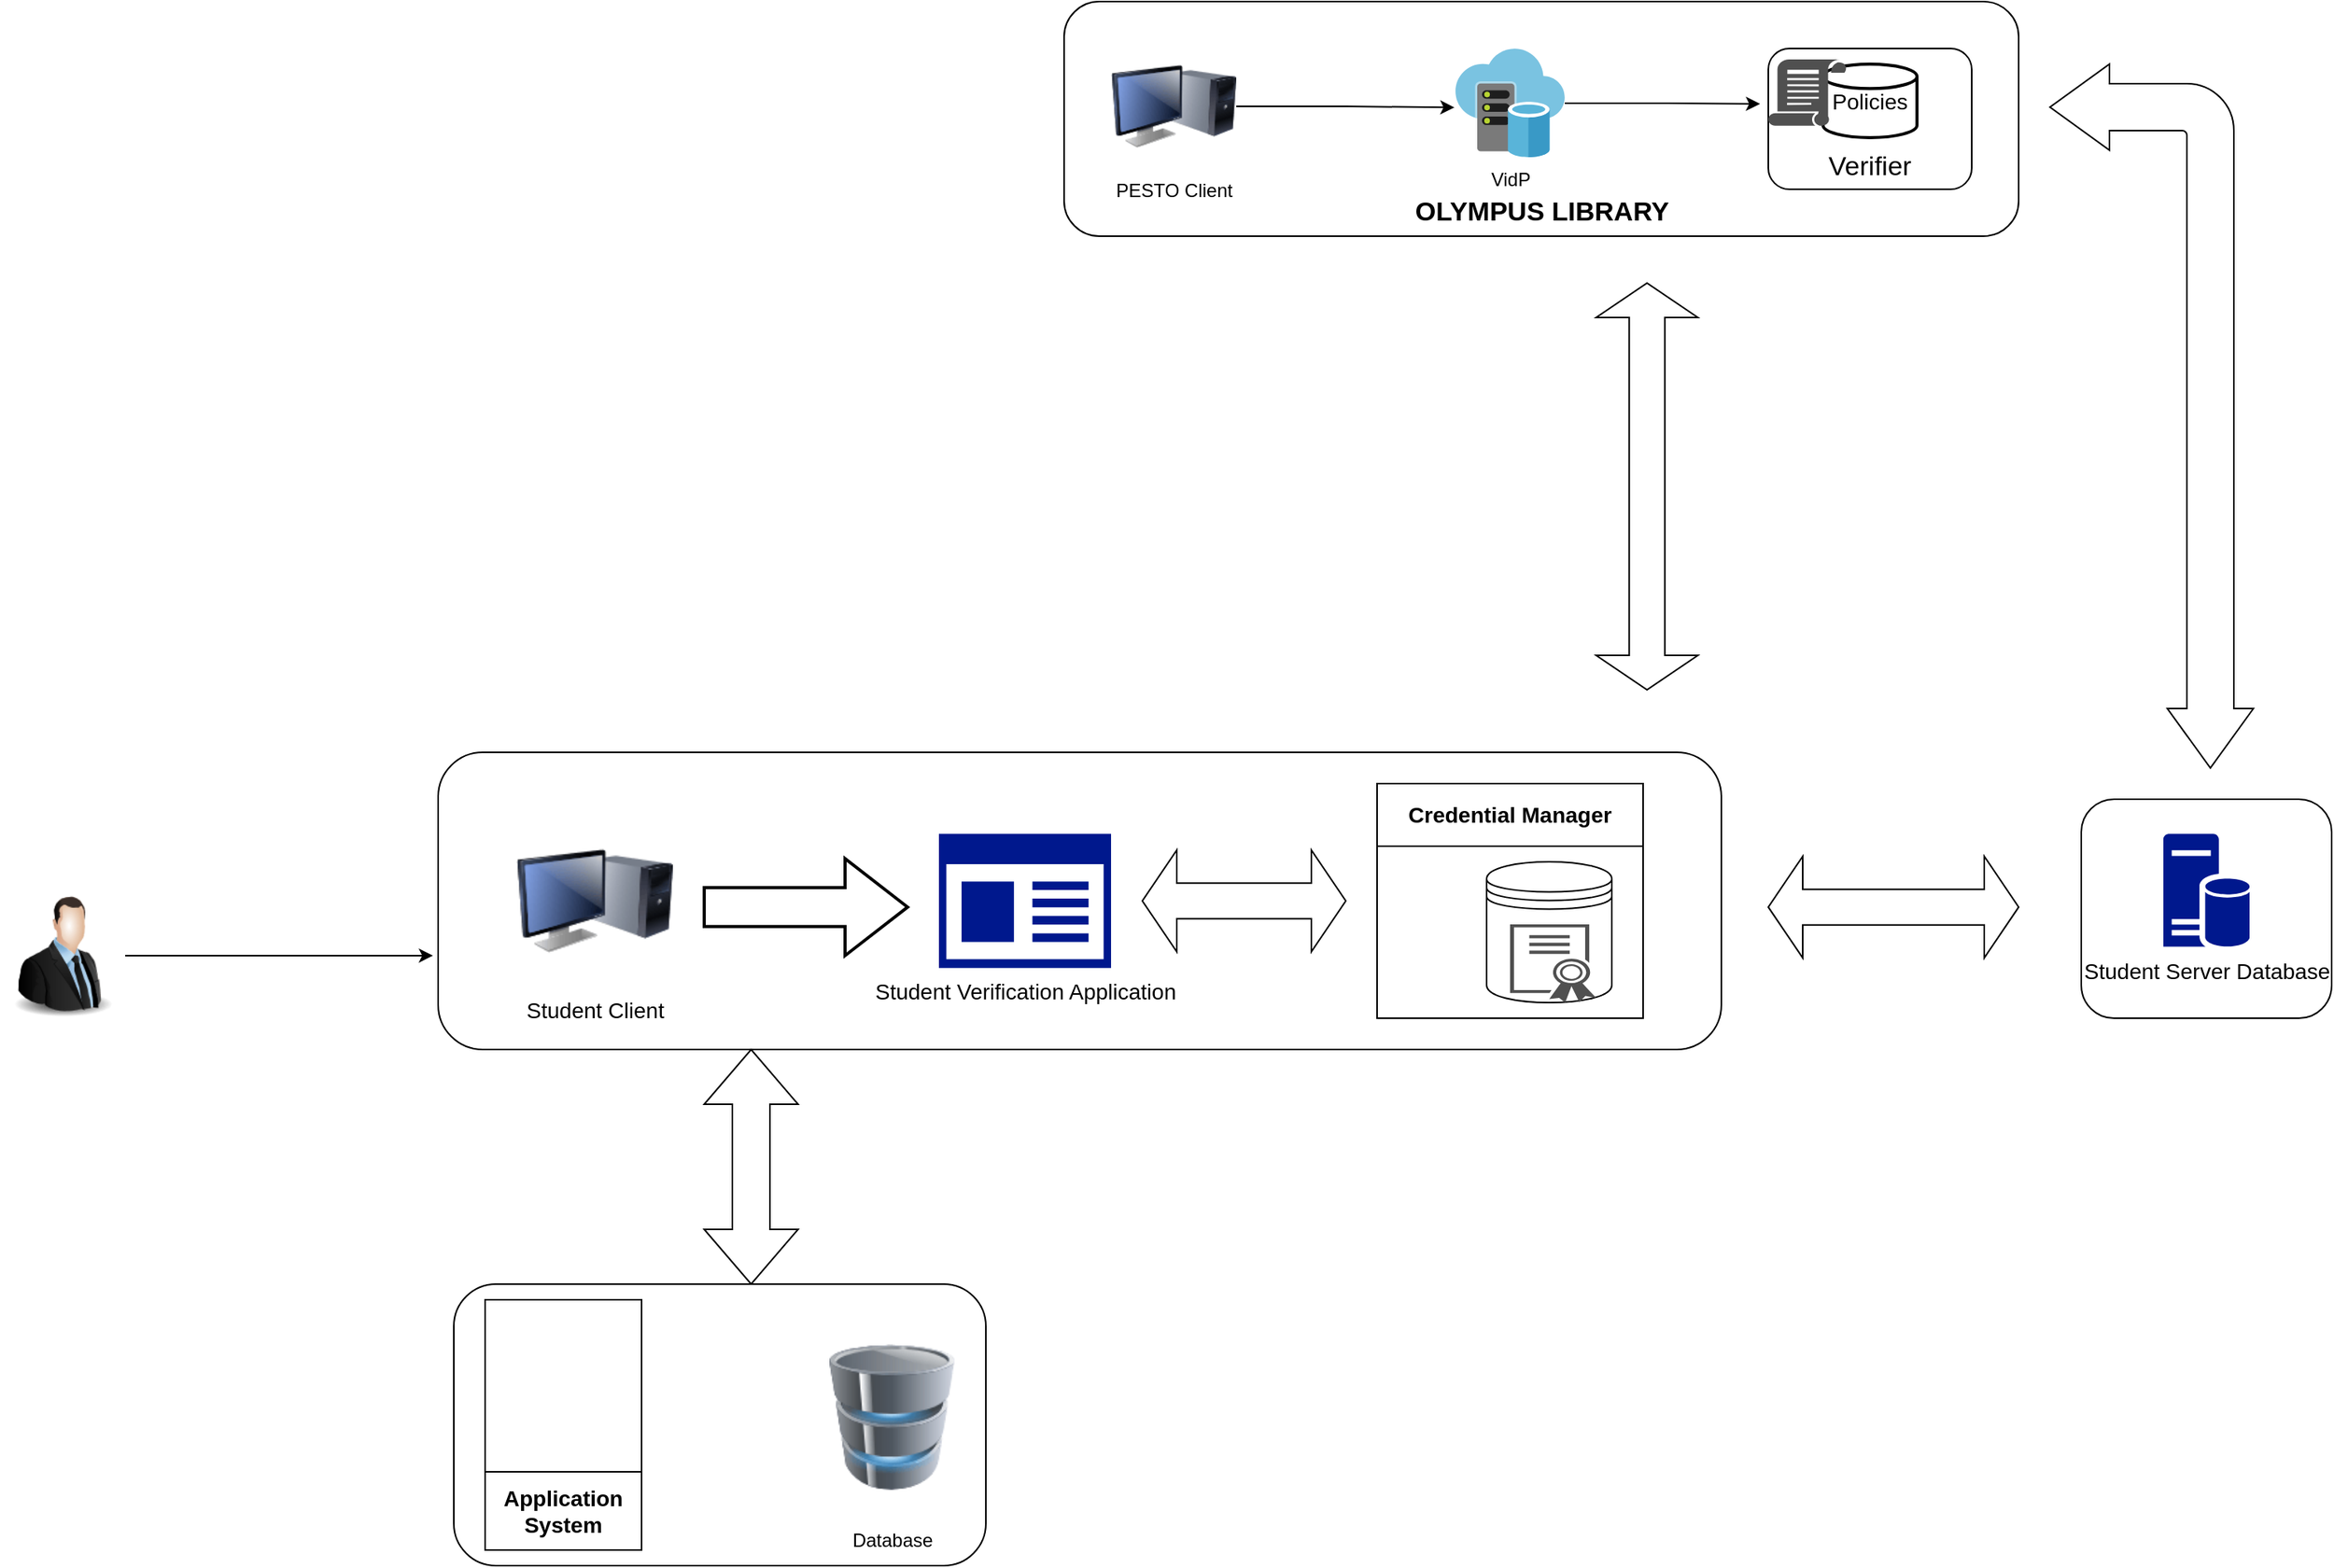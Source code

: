 <mxfile version="22.1.2" type="github">
  <diagram id="C5RBs43oDa-KdzZeNtuy" name="Page-1">
    <mxGraphModel dx="718" dy="1295" grid="1" gridSize="10" guides="1" tooltips="1" connect="1" arrows="1" fold="1" page="1" pageScale="1" pageWidth="1654" pageHeight="2336" math="0" shadow="0">
      <root>
        <mxCell id="WIyWlLk6GJQsqaUBKTNV-0" />
        <mxCell id="WIyWlLk6GJQsqaUBKTNV-1" parent="WIyWlLk6GJQsqaUBKTNV-0" />
        <mxCell id="9-nCx9hUTQtbn6Ml97aV-1" value="" style="image;html=1;image=img/lib/clip_art/people/Suit_Man_128x128.png" vertex="1" parent="WIyWlLk6GJQsqaUBKTNV-1">
          <mxGeometry x="40" y="1080" width="80" height="80" as="geometry" />
        </mxCell>
        <mxCell id="9-nCx9hUTQtbn6Ml97aV-2" value="" style="rounded=1;whiteSpace=wrap;html=1;" vertex="1" parent="WIyWlLk6GJQsqaUBKTNV-1">
          <mxGeometry x="320" y="990" width="820" height="190" as="geometry" />
        </mxCell>
        <mxCell id="9-nCx9hUTQtbn6Ml97aV-3" value="" style="html=1;shadow=0;dashed=0;align=center;verticalAlign=middle;shape=mxgraph.arrows2.twoWayArrow;dy=0.6;dx=35;direction=south;" vertex="1" parent="WIyWlLk6GJQsqaUBKTNV-1">
          <mxGeometry x="490" y="1180" width="60" height="150" as="geometry" />
        </mxCell>
        <mxCell id="9-nCx9hUTQtbn6Ml97aV-7" value="" style="rounded=1;whiteSpace=wrap;html=1;" vertex="1" parent="WIyWlLk6GJQsqaUBKTNV-1">
          <mxGeometry x="330" y="1330" width="340" height="180" as="geometry" />
        </mxCell>
        <mxCell id="9-nCx9hUTQtbn6Ml97aV-8" value="Application System" style="swimlane;whiteSpace=wrap;html=1;direction=west;fontSize=14;startSize=50;" vertex="1" parent="WIyWlLk6GJQsqaUBKTNV-1">
          <mxGeometry x="350" y="1340" width="100" height="160" as="geometry" />
        </mxCell>
        <mxCell id="9-nCx9hUTQtbn6Ml97aV-9" value="Database" style="image;html=1;image=img/lib/clip_art/computers/Database_128x128.png" vertex="1" parent="WIyWlLk6GJQsqaUBKTNV-1">
          <mxGeometry x="570" y="1350" width="80" height="130" as="geometry" />
        </mxCell>
        <mxCell id="9-nCx9hUTQtbn6Ml97aV-14" value="Student Client" style="image;html=1;image=img/lib/clip_art/computers/Monitor_Tower_128x128.png;fontSize=14;" vertex="1" parent="WIyWlLk6GJQsqaUBKTNV-1">
          <mxGeometry x="370" y="1030" width="100" height="110" as="geometry" />
        </mxCell>
        <mxCell id="9-nCx9hUTQtbn6Ml97aV-16" value="Student Verification Application" style="sketch=0;aspect=fixed;pointerEvents=1;shadow=0;dashed=0;html=1;strokeColor=none;labelPosition=center;verticalLabelPosition=bottom;verticalAlign=top;align=center;fillColor=#00188D;shape=mxgraph.mscae.enterprise.app_generic;fontSize=14;" vertex="1" parent="WIyWlLk6GJQsqaUBKTNV-1">
          <mxGeometry x="640" y="1042.1" width="110" height="85.8" as="geometry" />
        </mxCell>
        <mxCell id="9-nCx9hUTQtbn6Ml97aV-17" value="" style="verticalLabelPosition=bottom;verticalAlign=top;html=1;strokeWidth=2;shape=mxgraph.arrows2.arrow;dy=0.6;dx=40;notch=0;" vertex="1" parent="WIyWlLk6GJQsqaUBKTNV-1">
          <mxGeometry x="490" y="1057.9" width="130" height="62.1" as="geometry" />
        </mxCell>
        <mxCell id="9-nCx9hUTQtbn6Ml97aV-19" value="Credential Manager" style="swimlane;whiteSpace=wrap;html=1;startSize=40;fontSize=14;" vertex="1" parent="WIyWlLk6GJQsqaUBKTNV-1">
          <mxGeometry x="920" y="1010" width="170" height="150" as="geometry" />
        </mxCell>
        <mxCell id="9-nCx9hUTQtbn6Ml97aV-20" value="" style="html=1;shadow=0;dashed=0;align=center;verticalAlign=middle;shape=mxgraph.arrows2.twoWayArrow;dy=0.65;dx=22;" vertex="1" parent="WIyWlLk6GJQsqaUBKTNV-1">
          <mxGeometry x="770" y="1052.5" width="130" height="65" as="geometry" />
        </mxCell>
        <mxCell id="9-nCx9hUTQtbn6Ml97aV-21" value="" style="shape=datastore;whiteSpace=wrap;html=1;" vertex="1" parent="WIyWlLk6GJQsqaUBKTNV-1">
          <mxGeometry x="990" y="1060" width="80" height="90" as="geometry" />
        </mxCell>
        <mxCell id="9-nCx9hUTQtbn6Ml97aV-23" value="" style="sketch=0;pointerEvents=1;shadow=0;dashed=0;html=1;strokeColor=none;labelPosition=center;verticalLabelPosition=bottom;verticalAlign=top;align=center;fillColor=#505050;shape=mxgraph.mscae.intune.intune_certificate_profiles" vertex="1" parent="WIyWlLk6GJQsqaUBKTNV-1">
          <mxGeometry x="1005" y="1100" width="55" height="50" as="geometry" />
        </mxCell>
        <mxCell id="9-nCx9hUTQtbn6Ml97aV-24" value="" style="html=1;shadow=0;dashed=0;align=center;verticalAlign=middle;shape=mxgraph.arrows2.twoWayArrow;dy=0.65;dx=22;" vertex="1" parent="WIyWlLk6GJQsqaUBKTNV-1">
          <mxGeometry x="1170" y="1056.45" width="160" height="65" as="geometry" />
        </mxCell>
        <mxCell id="9-nCx9hUTQtbn6Ml97aV-26" style="edgeStyle=orthogonalEdgeStyle;rounded=0;orthogonalLoop=1;jettySize=auto;html=1;entryX=-0.004;entryY=0.684;entryDx=0;entryDy=0;entryPerimeter=0;" edge="1" parent="WIyWlLk6GJQsqaUBKTNV-1" source="9-nCx9hUTQtbn6Ml97aV-1" target="9-nCx9hUTQtbn6Ml97aV-2">
          <mxGeometry relative="1" as="geometry" />
        </mxCell>
        <mxCell id="9-nCx9hUTQtbn6Ml97aV-27" value="" style="rounded=1;whiteSpace=wrap;html=1;fontSize=13;" vertex="1" parent="WIyWlLk6GJQsqaUBKTNV-1">
          <mxGeometry x="1370" y="1020" width="160" height="140" as="geometry" />
        </mxCell>
        <mxCell id="9-nCx9hUTQtbn6Ml97aV-28" value="Student Server Database" style="sketch=0;aspect=fixed;pointerEvents=1;shadow=0;dashed=0;html=1;strokeColor=none;labelPosition=center;verticalLabelPosition=bottom;verticalAlign=top;align=center;fillColor=#00188D;shape=mxgraph.mscae.enterprise.database_server;fontSize=14;" vertex="1" parent="WIyWlLk6GJQsqaUBKTNV-1">
          <mxGeometry x="1422.45" y="1042.1" width="55.1" height="72.5" as="geometry" />
        </mxCell>
        <mxCell id="9-nCx9hUTQtbn6Ml97aV-30" value="" style="rounded=1;whiteSpace=wrap;html=1;fillColor=none;strokeColor=#000000;" vertex="1" parent="WIyWlLk6GJQsqaUBKTNV-1">
          <mxGeometry x="720" y="510" width="610" height="150" as="geometry" />
        </mxCell>
        <mxCell id="9-nCx9hUTQtbn6Ml97aV-31" value="PESTO Client" style="image;html=1;image=img/lib/clip_art/computers/Monitor_Tower_128x128.png;labelBackgroundColor=none;" vertex="1" parent="WIyWlLk6GJQsqaUBKTNV-1">
          <mxGeometry x="750" y="537" width="80" height="80" as="geometry" />
        </mxCell>
        <mxCell id="9-nCx9hUTQtbn6Ml97aV-32" value="VidP" style="image;sketch=0;aspect=fixed;html=1;points=[];align=center;fontSize=12;image=img/lib/mscae/Virtual_Datacenter.svg;labelBackgroundColor=none;" vertex="1" parent="WIyWlLk6GJQsqaUBKTNV-1">
          <mxGeometry x="970" y="540" width="70" height="70" as="geometry" />
        </mxCell>
        <mxCell id="9-nCx9hUTQtbn6Ml97aV-33" value="&lt;br&gt;&lt;br&gt;&lt;br&gt;Verifier" style="rounded=1;whiteSpace=wrap;html=1;glass=0;shadow=0;fontSize=17;fillColor=none;" vertex="1" parent="WIyWlLk6GJQsqaUBKTNV-1">
          <mxGeometry x="1170" y="540" width="130" height="90" as="geometry" />
        </mxCell>
        <mxCell id="9-nCx9hUTQtbn6Ml97aV-34" value="Policies" style="strokeWidth=2;html=1;shape=mxgraph.flowchart.database;whiteSpace=wrap;labelBackgroundColor=none;fontSize=14;fillColor=none;strokeColor=#030303;fontColor=#000000;" vertex="1" parent="WIyWlLk6GJQsqaUBKTNV-1">
          <mxGeometry x="1205" y="550" width="60" height="47" as="geometry" />
        </mxCell>
        <mxCell id="9-nCx9hUTQtbn6Ml97aV-35" value="" style="sketch=0;pointerEvents=1;shadow=0;dashed=0;html=1;strokeColor=none;labelPosition=center;verticalLabelPosition=bottom;verticalAlign=top;align=center;fillColor=#505050;shape=mxgraph.mscae.intune.policy" vertex="1" parent="WIyWlLk6GJQsqaUBKTNV-1">
          <mxGeometry x="1170" y="547" width="50" height="43" as="geometry" />
        </mxCell>
        <mxCell id="9-nCx9hUTQtbn6Ml97aV-36" value="" style="html=1;shadow=0;dashed=0;align=center;verticalAlign=middle;shape=mxgraph.arrows2.twoWayArrow;dy=0.65;dx=22;direction=south;" vertex="1" parent="WIyWlLk6GJQsqaUBKTNV-1">
          <mxGeometry x="1060" y="690" width="65" height="260" as="geometry" />
        </mxCell>
        <mxCell id="9-nCx9hUTQtbn6Ml97aV-37" style="edgeStyle=orthogonalEdgeStyle;rounded=0;orthogonalLoop=1;jettySize=auto;html=1;entryX=-0.008;entryY=0.539;entryDx=0;entryDy=0;entryPerimeter=0;" edge="1" parent="WIyWlLk6GJQsqaUBKTNV-1" source="9-nCx9hUTQtbn6Ml97aV-31" target="9-nCx9hUTQtbn6Ml97aV-32">
          <mxGeometry relative="1" as="geometry" />
        </mxCell>
        <mxCell id="9-nCx9hUTQtbn6Ml97aV-38" style="edgeStyle=orthogonalEdgeStyle;rounded=0;orthogonalLoop=1;jettySize=auto;html=1;entryX=-0.105;entryY=0.661;entryDx=0;entryDy=0;entryPerimeter=0;" edge="1" parent="WIyWlLk6GJQsqaUBKTNV-1" source="9-nCx9hUTQtbn6Ml97aV-32" target="9-nCx9hUTQtbn6Ml97aV-35">
          <mxGeometry relative="1" as="geometry" />
        </mxCell>
        <mxCell id="9-nCx9hUTQtbn6Ml97aV-39" value="&lt;div style=&quot;font-size: 17px;&quot;&gt;&lt;span style=&quot;background-color: initial; font-size: 17px;&quot;&gt;OLYMPUS LIBRARY&lt;/span&gt;&lt;/div&gt;" style="text;html=1;strokeColor=none;fillColor=none;align=center;verticalAlign=middle;whiteSpace=wrap;rounded=0;fontSize=17;fontStyle=1" vertex="1" parent="WIyWlLk6GJQsqaUBKTNV-1">
          <mxGeometry x="937.5" y="630" width="175" height="30" as="geometry" />
        </mxCell>
        <mxCell id="9-nCx9hUTQtbn6Ml97aV-41" value="" style="html=1;shadow=0;dashed=0;align=center;verticalAlign=middle;shape=mxgraph.arrows2.bendDoubleArrow;dy=15;dx=38;arrowHead=55;rounded=1;direction=south;" vertex="1" parent="WIyWlLk6GJQsqaUBKTNV-1">
          <mxGeometry x="1350" y="550" width="130" height="450" as="geometry" />
        </mxCell>
      </root>
    </mxGraphModel>
  </diagram>
</mxfile>
